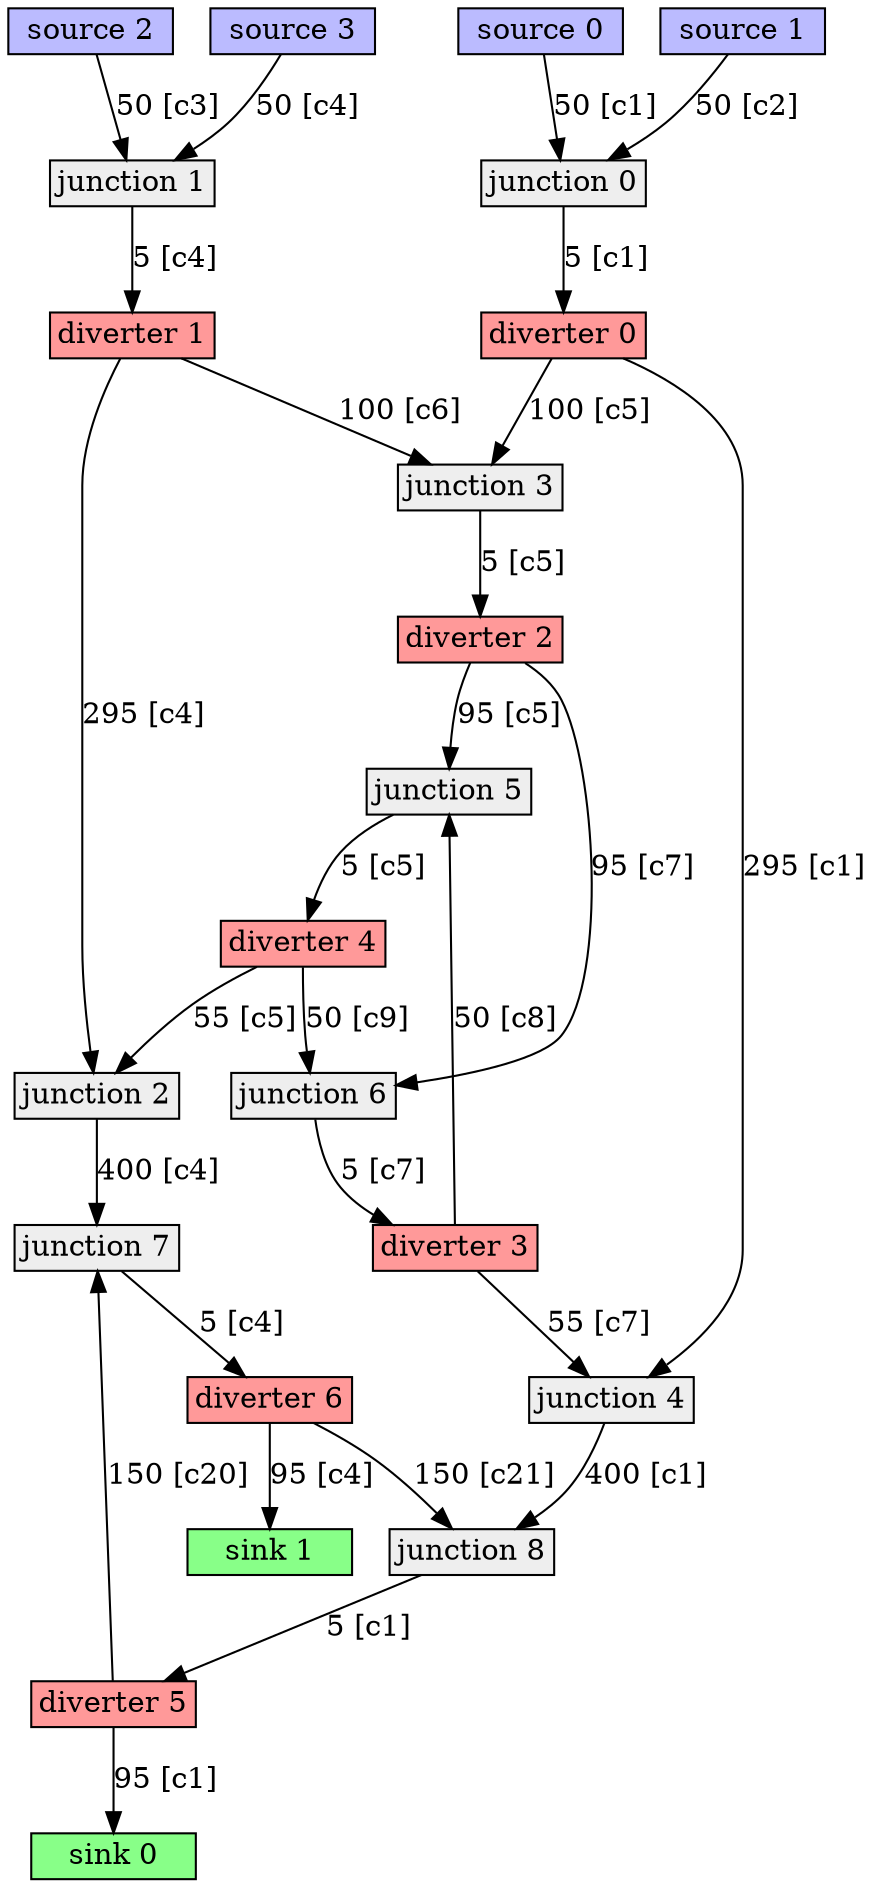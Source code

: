 strict digraph "" {
	node [label="\N"];
	0	[fillcolor="#BBBBFF",
		fixedsize=true,
		height=0.3,
		label="source 0",
		shape=box,
		style=filled,
		width=1.1];
	11	[fillcolor="#EEEEEE",
		fixedsize=true,
		height=0.3,
		label="junction 0",
		shape=box,
		style=filled,
		width=1.1];
	0 -> 11	[label="50 [c1]"];
	1	[fillcolor="#BBBBFF",
		fixedsize=true,
		height=0.3,
		label="source 1",
		shape=box,
		style=filled,
		width=1.1];
	1 -> 11	[label="50 [c2]"];
	2	[fillcolor="#BBBBFF",
		fixedsize=true,
		height=0.3,
		label="source 2",
		shape=box,
		style=filled,
		width=1.1];
	12	[fillcolor="#EEEEEE",
		fixedsize=true,
		height=0.3,
		label="junction 1",
		shape=box,
		style=filled,
		width=1.1];
	2 -> 12	[label="50 [c3]"];
	3	[fillcolor="#BBBBFF",
		fixedsize=true,
		height=0.3,
		label="source 3",
		shape=box,
		style=filled,
		width=1.1];
	3 -> 12	[label="50 [c4]"];
	4	[fillcolor="#FF9999",
		fixedsize=true,
		height=0.3,
		label="diverter 0",
		shape=box,
		style=filled,
		width=1.1];
	14	[fillcolor="#EEEEEE",
		fixedsize=true,
		height=0.3,
		label="junction 3",
		shape=box,
		style=filled,
		width=1.1];
	4 -> 14	[label="100 [c5]"];
	15	[fillcolor="#EEEEEE",
		fixedsize=true,
		height=0.3,
		label="junction 4",
		shape=box,
		style=filled,
		width=1.1];
	4 -> 15	[label="295 [c1]"];
	5	[fillcolor="#FF9999",
		fixedsize=true,
		height=0.3,
		label="diverter 1",
		shape=box,
		style=filled,
		width=1.1];
	13	[fillcolor="#EEEEEE",
		fixedsize=true,
		height=0.3,
		label="junction 2",
		shape=box,
		style=filled,
		width=1.1];
	5 -> 13	[label="295 [c4]"];
	5 -> 14	[label="100 [c6]"];
	6	[fillcolor="#FF9999",
		fixedsize=true,
		height=0.3,
		label="diverter 2",
		shape=box,
		style=filled,
		width=1.1];
	16	[fillcolor="#EEEEEE",
		fixedsize=true,
		height=0.3,
		label="junction 5",
		shape=box,
		style=filled,
		width=1.1];
	6 -> 16	[label="95 [c5]"];
	17	[fillcolor="#EEEEEE",
		fixedsize=true,
		height=0.3,
		label="junction 6",
		shape=box,
		style=filled,
		width=1.1];
	6 -> 17	[label="95 [c7]"];
	7	[fillcolor="#FF9999",
		fixedsize=true,
		height=0.3,
		label="diverter 3",
		shape=box,
		style=filled,
		width=1.1];
	7 -> 15	[label="55 [c7]"];
	7 -> 16	[label="50 [c8]"];
	8	[fillcolor="#FF9999",
		fixedsize=true,
		height=0.3,
		label="diverter 4",
		shape=box,
		style=filled,
		width=1.1];
	8 -> 13	[label="55 [c5]"];
	8 -> 17	[label="50 [c9]"];
	9	[fillcolor="#FF9999",
		fixedsize=true,
		height=0.3,
		label="diverter 5",
		shape=box,
		style=filled,
		width=1.1];
	18	[fillcolor="#EEEEEE",
		fixedsize=true,
		height=0.3,
		label="junction 7",
		shape=box,
		style=filled,
		width=1.1];
	9 -> 18	[label="150 [c20]"];
	20	[fillcolor="#88FF88",
		fixedsize=true,
		height=0.3,
		label="sink 0",
		shape=box,
		style=filled,
		width=1.1];
	9 -> 20	[label="95 [c1]"];
	10	[fillcolor="#FF9999",
		fixedsize=true,
		height=0.3,
		label="diverter 6",
		shape=box,
		style=filled,
		width=1.1];
	19	[fillcolor="#EEEEEE",
		fixedsize=true,
		height=0.3,
		label="junction 8",
		shape=box,
		style=filled,
		width=1.1];
	10 -> 19	[label="150 [c21]"];
	21	[fillcolor="#88FF88",
		fixedsize=true,
		height=0.3,
		label="sink 1",
		shape=box,
		style=filled,
		width=1.1];
	10 -> 21	[label="95 [c4]"];
	11 -> 4	[label="5 [c1]"];
	12 -> 5	[label="5 [c4]"];
	13 -> 18	[label="400 [c4]"];
	14 -> 6	[label="5 [c5]"];
	15 -> 19	[label="400 [c1]"];
	16 -> 8	[label="5 [c5]"];
	17 -> 7	[label="5 [c7]"];
	18 -> 10	[label="5 [c4]"];
	19 -> 9	[label="5 [c1]"];
}
